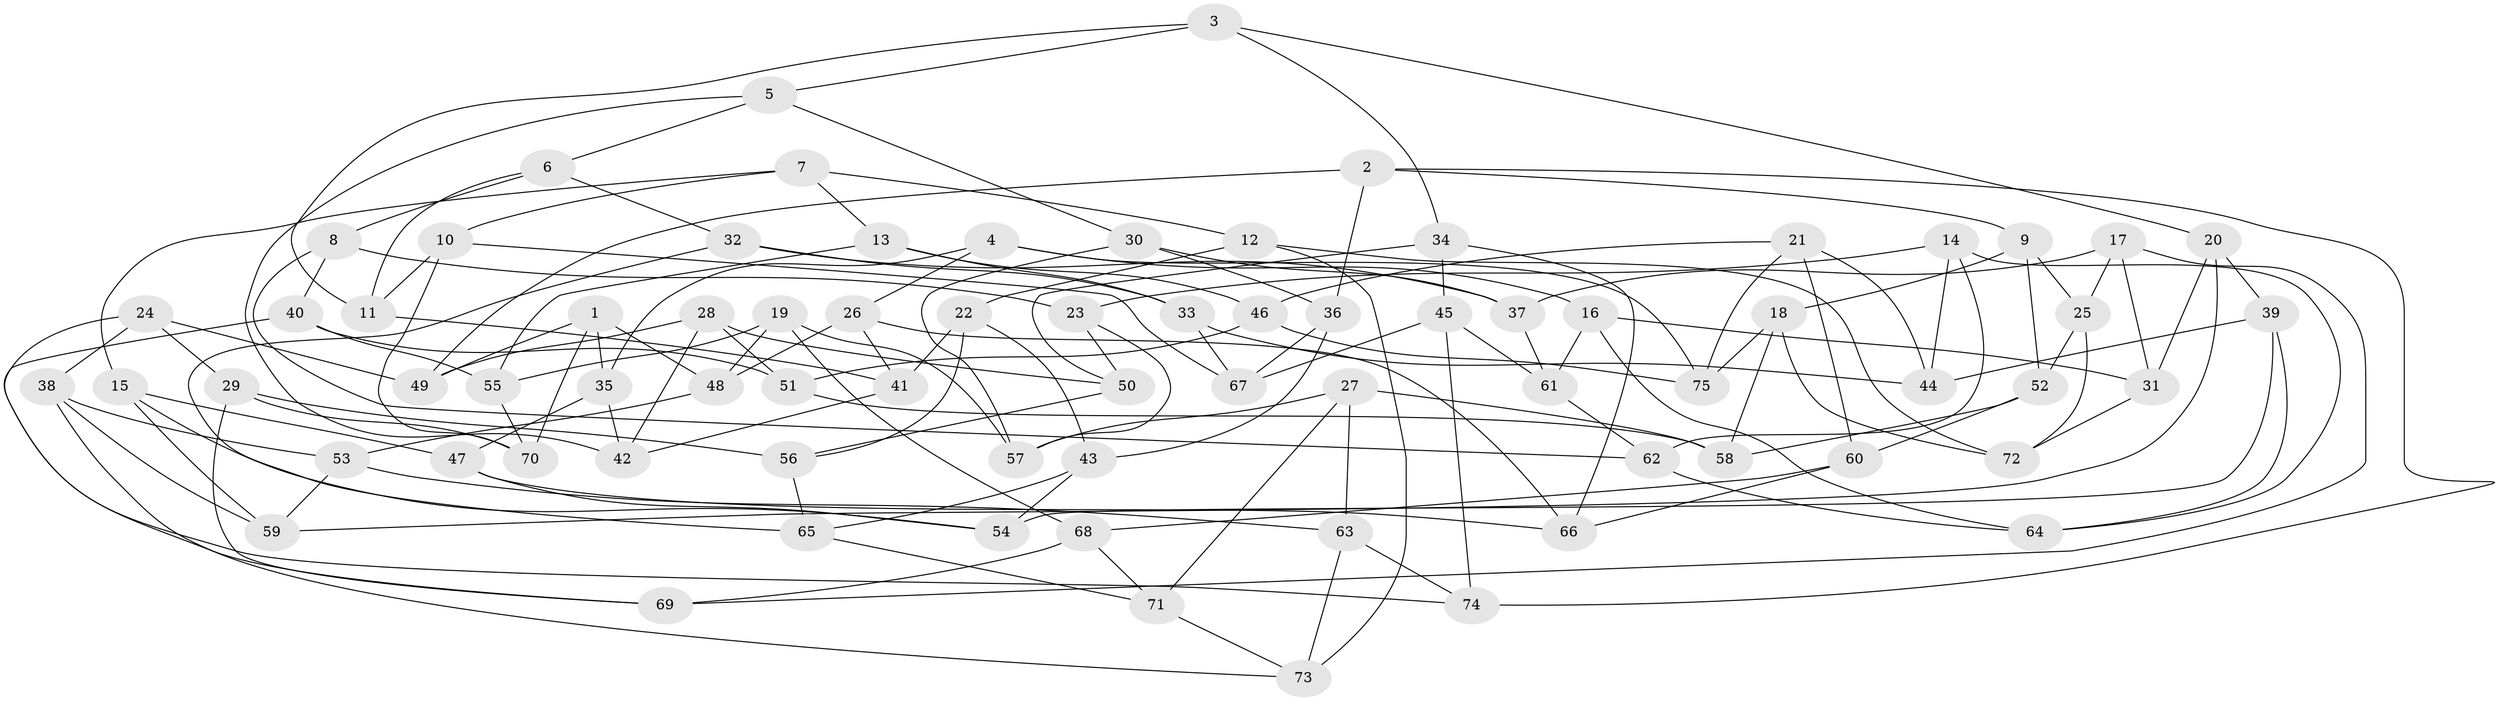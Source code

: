 // Generated by graph-tools (version 1.1) at 2025/26/03/09/25 03:26:57]
// undirected, 75 vertices, 150 edges
graph export_dot {
graph [start="1"]
  node [color=gray90,style=filled];
  1;
  2;
  3;
  4;
  5;
  6;
  7;
  8;
  9;
  10;
  11;
  12;
  13;
  14;
  15;
  16;
  17;
  18;
  19;
  20;
  21;
  22;
  23;
  24;
  25;
  26;
  27;
  28;
  29;
  30;
  31;
  32;
  33;
  34;
  35;
  36;
  37;
  38;
  39;
  40;
  41;
  42;
  43;
  44;
  45;
  46;
  47;
  48;
  49;
  50;
  51;
  52;
  53;
  54;
  55;
  56;
  57;
  58;
  59;
  60;
  61;
  62;
  63;
  64;
  65;
  66;
  67;
  68;
  69;
  70;
  71;
  72;
  73;
  74;
  75;
  1 -- 70;
  1 -- 35;
  1 -- 48;
  1 -- 49;
  2 -- 36;
  2 -- 74;
  2 -- 9;
  2 -- 49;
  3 -- 5;
  3 -- 11;
  3 -- 34;
  3 -- 20;
  4 -- 35;
  4 -- 26;
  4 -- 75;
  4 -- 16;
  5 -- 30;
  5 -- 6;
  5 -- 42;
  6 -- 8;
  6 -- 11;
  6 -- 32;
  7 -- 13;
  7 -- 12;
  7 -- 15;
  7 -- 10;
  8 -- 62;
  8 -- 23;
  8 -- 40;
  9 -- 18;
  9 -- 52;
  9 -- 25;
  10 -- 70;
  10 -- 67;
  10 -- 11;
  11 -- 41;
  12 -- 73;
  12 -- 72;
  12 -- 22;
  13 -- 55;
  13 -- 46;
  13 -- 33;
  14 -- 64;
  14 -- 23;
  14 -- 44;
  14 -- 62;
  15 -- 59;
  15 -- 54;
  15 -- 47;
  16 -- 61;
  16 -- 31;
  16 -- 64;
  17 -- 37;
  17 -- 69;
  17 -- 31;
  17 -- 25;
  18 -- 72;
  18 -- 58;
  18 -- 75;
  19 -- 68;
  19 -- 48;
  19 -- 55;
  19 -- 57;
  20 -- 39;
  20 -- 59;
  20 -- 31;
  21 -- 46;
  21 -- 60;
  21 -- 75;
  21 -- 44;
  22 -- 43;
  22 -- 56;
  22 -- 41;
  23 -- 57;
  23 -- 50;
  24 -- 49;
  24 -- 29;
  24 -- 74;
  24 -- 38;
  25 -- 52;
  25 -- 72;
  26 -- 66;
  26 -- 41;
  26 -- 48;
  27 -- 57;
  27 -- 58;
  27 -- 71;
  27 -- 63;
  28 -- 51;
  28 -- 42;
  28 -- 49;
  28 -- 50;
  29 -- 69;
  29 -- 56;
  29 -- 70;
  30 -- 57;
  30 -- 36;
  30 -- 37;
  31 -- 72;
  32 -- 37;
  32 -- 65;
  32 -- 33;
  33 -- 67;
  33 -- 44;
  34 -- 66;
  34 -- 45;
  34 -- 50;
  35 -- 47;
  35 -- 42;
  36 -- 67;
  36 -- 43;
  37 -- 61;
  38 -- 53;
  38 -- 73;
  38 -- 59;
  39 -- 44;
  39 -- 54;
  39 -- 64;
  40 -- 51;
  40 -- 55;
  40 -- 69;
  41 -- 42;
  43 -- 54;
  43 -- 65;
  45 -- 74;
  45 -- 61;
  45 -- 67;
  46 -- 51;
  46 -- 75;
  47 -- 54;
  47 -- 66;
  48 -- 53;
  50 -- 56;
  51 -- 58;
  52 -- 60;
  52 -- 58;
  53 -- 59;
  53 -- 63;
  55 -- 70;
  56 -- 65;
  60 -- 66;
  60 -- 68;
  61 -- 62;
  62 -- 64;
  63 -- 73;
  63 -- 74;
  65 -- 71;
  68 -- 71;
  68 -- 69;
  71 -- 73;
}
